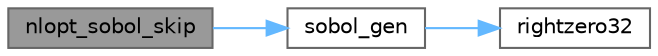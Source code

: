 digraph "nlopt_sobol_skip"
{
 // LATEX_PDF_SIZE
  bgcolor="transparent";
  edge [fontname=Helvetica,fontsize=10,labelfontname=Helvetica,labelfontsize=10];
  node [fontname=Helvetica,fontsize=10,shape=box,height=0.2,width=0.4];
  rankdir="LR";
  Node1 [id="Node000001",label="nlopt_sobol_skip",height=0.2,width=0.4,color="gray40", fillcolor="grey60", style="filled", fontcolor="black",tooltip=" "];
  Node1 -> Node2 [id="edge1_Node000001_Node000002",color="steelblue1",style="solid",tooltip=" "];
  Node2 [id="Node000002",label="sobol_gen",height=0.2,width=0.4,color="grey40", fillcolor="white", style="filled",URL="$sobolseq_8c.html#a8a0ebcfa3fdd7c7a8296647c972fe54b",tooltip=" "];
  Node2 -> Node3 [id="edge2_Node000002_Node000003",color="steelblue1",style="solid",tooltip=" "];
  Node3 [id="Node000003",label="rightzero32",height=0.2,width=0.4,color="grey40", fillcolor="white", style="filled",URL="$sobolseq_8c.html#a5750aa319cae41f5f03c7af0e490922c",tooltip=" "];
}
